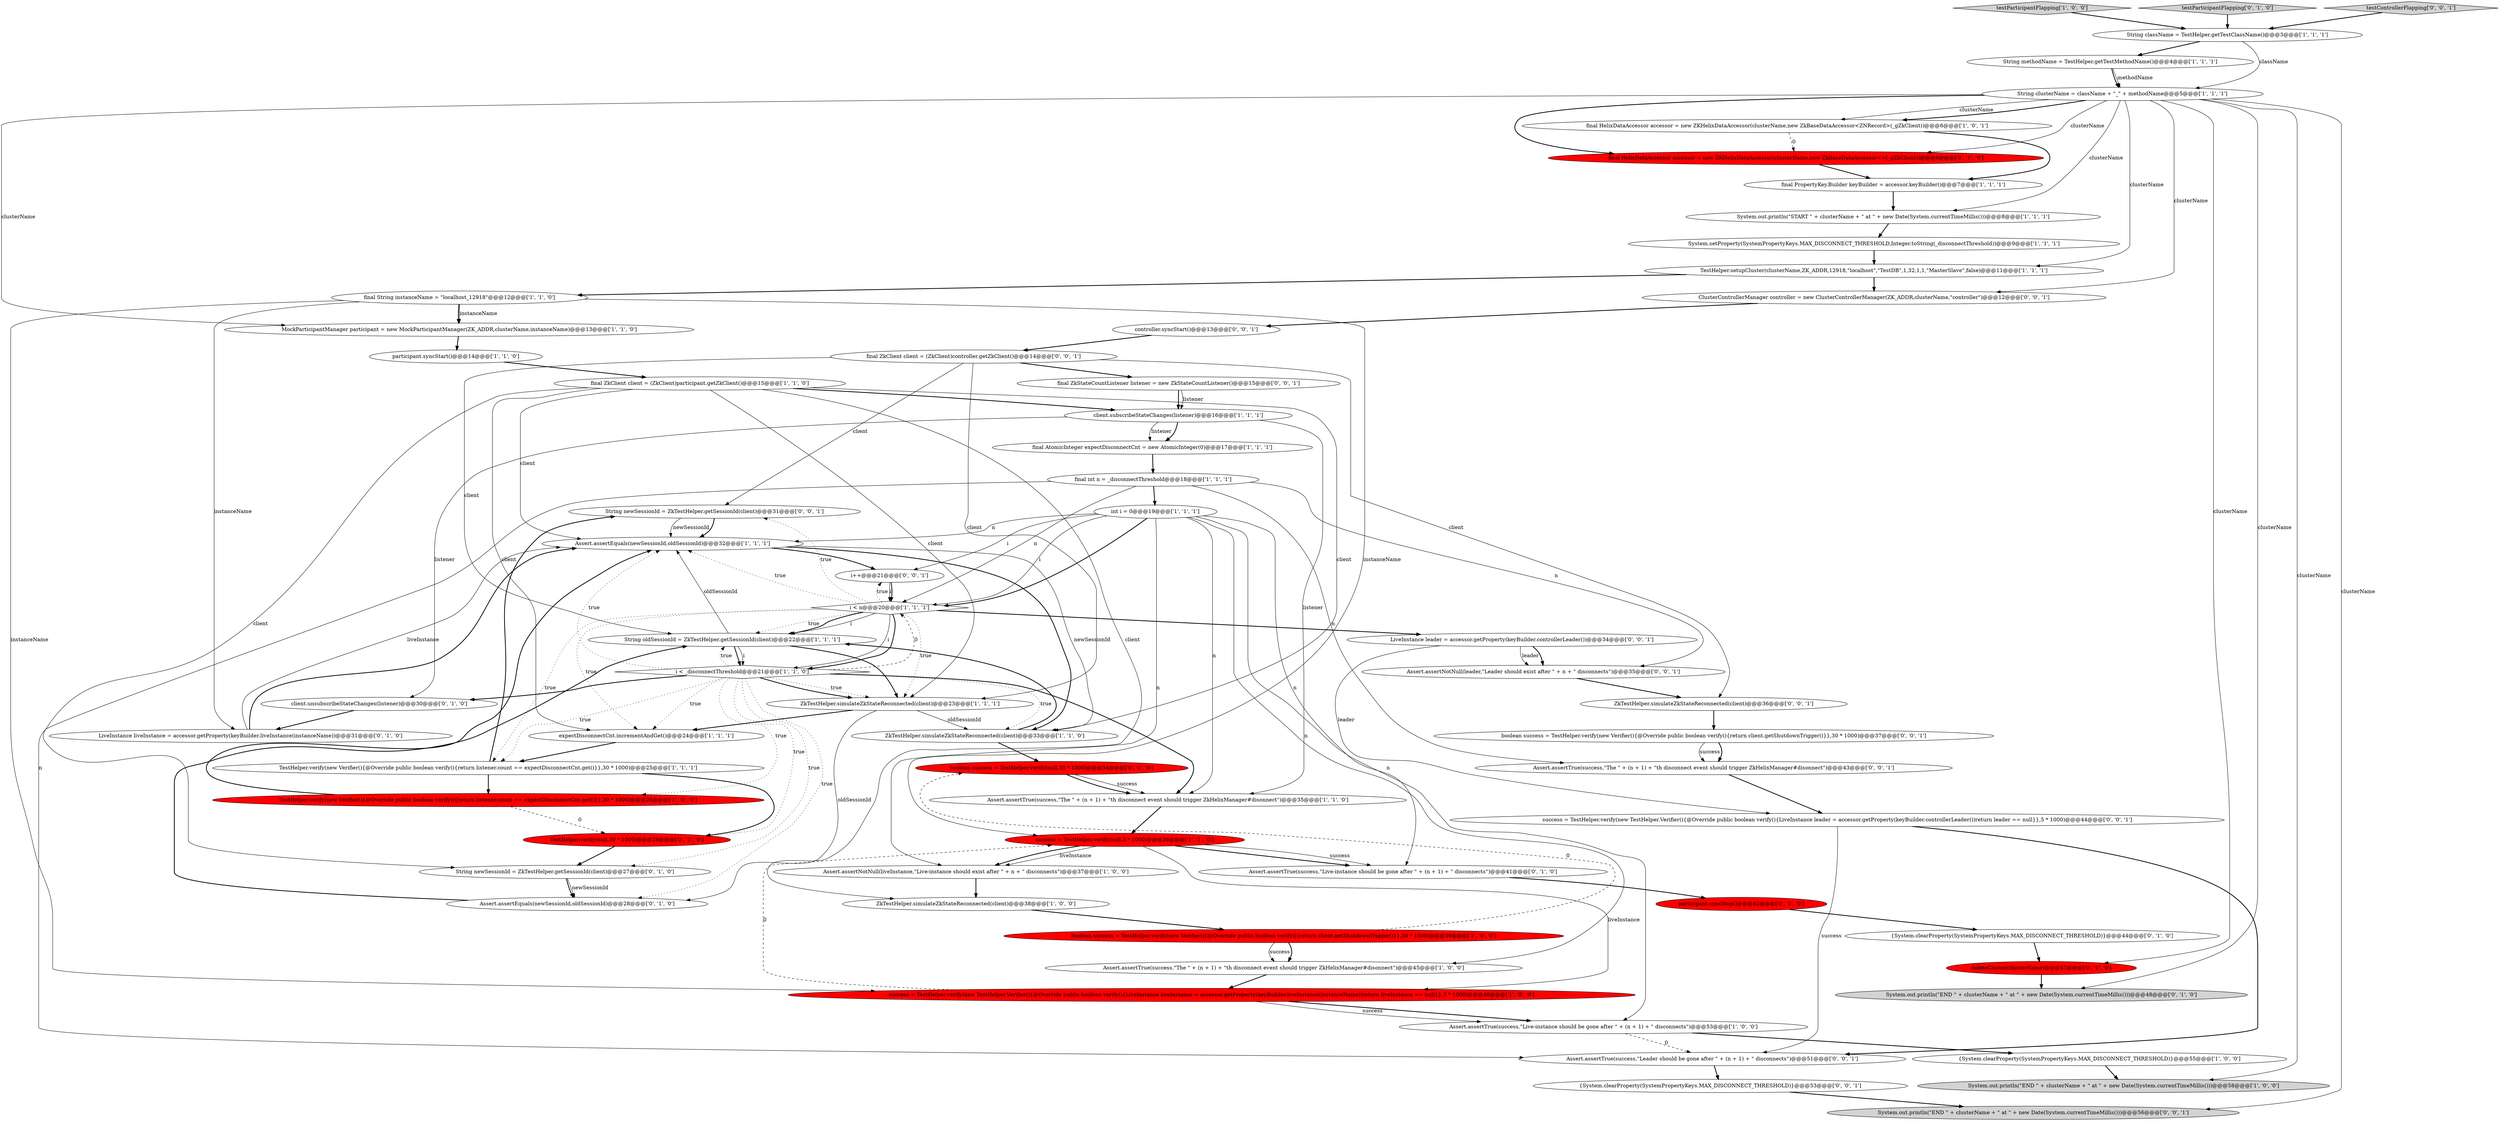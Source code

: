 digraph {
17 [style = filled, label = "System.out.println(\"END \" + clusterName + \" at \" + new Date(System.currentTimeMillis()))@@@58@@@['1', '0', '0']", fillcolor = lightgray, shape = ellipse image = "AAA0AAABBB1BBB"];
19 [style = filled, label = "ZkTestHelper.simulateZkStateReconnected(client)@@@38@@@['1', '0', '0']", fillcolor = white, shape = ellipse image = "AAA0AAABBB1BBB"];
56 [style = filled, label = "LiveInstance leader = accessor.getProperty(keyBuilder.controllerLeader())@@@34@@@['0', '0', '1']", fillcolor = white, shape = ellipse image = "AAA0AAABBB3BBB"];
23 [style = filled, label = "testParticipantFlapping['1', '0', '0']", fillcolor = lightgray, shape = diamond image = "AAA0AAABBB1BBB"];
39 [style = filled, label = "testParticipantFlapping['0', '1', '0']", fillcolor = lightgray, shape = diamond image = "AAA0AAABBB2BBB"];
44 [style = filled, label = "client.unsubscribeStateChanges(listener)@@@30@@@['0', '1', '0']", fillcolor = white, shape = ellipse image = "AAA0AAABBB2BBB"];
46 [style = filled, label = "System.out.println(\"END \" + clusterName + \" at \" + new Date(System.currentTimeMillis()))@@@48@@@['0', '1', '0']", fillcolor = lightgray, shape = ellipse image = "AAA0AAABBB2BBB"];
3 [style = filled, label = "Assert.assertEquals(newSessionId,oldSessionId)@@@32@@@['1', '1', '1']", fillcolor = white, shape = ellipse image = "AAA0AAABBB1BBB"];
52 [style = filled, label = "String newSessionId = ZkTestHelper.getSessionId(client)@@@31@@@['0', '0', '1']", fillcolor = white, shape = ellipse image = "AAA0AAABBB3BBB"];
30 [style = filled, label = "final AtomicInteger expectDisconnectCnt = new AtomicInteger(0)@@@17@@@['1', '1', '1']", fillcolor = white, shape = ellipse image = "AAA0AAABBB1BBB"];
41 [style = filled, label = "participant.syncStop()@@@42@@@['0', '1', '0']", fillcolor = red, shape = ellipse image = "AAA1AAABBB2BBB"];
64 [style = filled, label = "ClusterControllerManager controller = new ClusterControllerManager(ZK_ADDR,clusterName,\"controller\")@@@12@@@['0', '0', '1']", fillcolor = white, shape = ellipse image = "AAA0AAABBB3BBB"];
53 [style = filled, label = "ZkTestHelper.simulateZkStateReconnected(client)@@@36@@@['0', '0', '1']", fillcolor = white, shape = ellipse image = "AAA0AAABBB3BBB"];
33 [style = filled, label = "TestHelper.setupCluster(clusterName,ZK_ADDR,12918,\"localhost\",\"TestDB\",1,32,1,1,\"MasterSlave\",false)@@@11@@@['1', '1', '1']", fillcolor = white, shape = ellipse image = "AAA0AAABBB1BBB"];
62 [style = filled, label = "Assert.assertTrue(success,\"Leader should be gone after \" + (n + 1) + \" disconnects\")@@@51@@@['0', '0', '1']", fillcolor = white, shape = ellipse image = "AAA0AAABBB3BBB"];
27 [style = filled, label = "final int n = _disconnectThreshold@@@18@@@['1', '1', '1']", fillcolor = white, shape = ellipse image = "AAA0AAABBB1BBB"];
35 [style = filled, label = "i < n@@@20@@@['1', '1', '1']", fillcolor = white, shape = diamond image = "AAA0AAABBB1BBB"];
37 [style = filled, label = "deleteCluster(clusterName)@@@47@@@['0', '1', '0']", fillcolor = red, shape = ellipse image = "AAA1AAABBB2BBB"];
11 [style = filled, label = "success = TestHelper.verify(new TestHelper.Verifier(){@Override public boolean verify(){LiveInstance liveInstance = accessor.getProperty(keyBuilder.liveInstance(instanceName))return liveInstance == null}},3 * 1000)@@@46@@@['1', '0', '0']", fillcolor = red, shape = ellipse image = "AAA1AAABBB1BBB"];
63 [style = filled, label = "System.out.println(\"END \" + clusterName + \" at \" + new Date(System.currentTimeMillis()))@@@56@@@['0', '0', '1']", fillcolor = lightgray, shape = ellipse image = "AAA0AAABBB3BBB"];
2 [style = filled, label = "i < _disconnectThreshold@@@21@@@['1', '1', '0']", fillcolor = white, shape = diamond image = "AAA0AAABBB1BBB"];
48 [style = filled, label = "TestHelper.verify(null,30 * 1000)@@@26@@@['0', '1', '0']", fillcolor = red, shape = ellipse image = "AAA1AAABBB2BBB"];
8 [style = filled, label = "expectDisconnectCnt.incrementAndGet()@@@24@@@['1', '1', '1']", fillcolor = white, shape = ellipse image = "AAA0AAABBB1BBB"];
18 [style = filled, label = "String className = TestHelper.getTestClassName()@@@3@@@['1', '1', '1']", fillcolor = white, shape = ellipse image = "AAA0AAABBB1BBB"];
43 [style = filled, label = "String newSessionId = ZkTestHelper.getSessionId(client)@@@27@@@['0', '1', '0']", fillcolor = white, shape = ellipse image = "AAA0AAABBB2BBB"];
57 [style = filled, label = "boolean success = TestHelper.verify(new Verifier(){@Override public boolean verify(){return client.getShutdownTrigger()}},30 * 1000)@@@37@@@['0', '0', '1']", fillcolor = white, shape = ellipse image = "AAA0AAABBB3BBB"];
6 [style = filled, label = "Assert.assertTrue(success,\"The \" + (n + 1) + \"th disconnect event should trigger ZkHelixManager#disonnect\")@@@35@@@['1', '1', '0']", fillcolor = white, shape = ellipse image = "AAA0AAABBB1BBB"];
49 [style = filled, label = "{System.clearProperty(SystemPropertyKeys.MAX_DISCONNECT_THRESHOLD)}@@@53@@@['0', '0', '1']", fillcolor = white, shape = ellipse image = "AAA0AAABBB3BBB"];
26 [style = filled, label = "final String instanceName = \"localhost_12918\"@@@12@@@['1', '1', '0']", fillcolor = white, shape = ellipse image = "AAA0AAABBB1BBB"];
40 [style = filled, label = "{System.clearProperty(SystemPropertyKeys.MAX_DISCONNECT_THRESHOLD)}@@@44@@@['0', '1', '0']", fillcolor = white, shape = ellipse image = "AAA0AAABBB2BBB"];
5 [style = filled, label = "client.subscribeStateChanges(listener)@@@16@@@['1', '1', '1']", fillcolor = white, shape = ellipse image = "AAA0AAABBB1BBB"];
42 [style = filled, label = "boolean success = TestHelper.verify(null,30 * 1000)@@@34@@@['0', '1', '0']", fillcolor = red, shape = ellipse image = "AAA1AAABBB2BBB"];
58 [style = filled, label = "i++@@@21@@@['0', '0', '1']", fillcolor = white, shape = ellipse image = "AAA0AAABBB3BBB"];
61 [style = filled, label = "final ZkClient client = (ZkClient)controller.getZkClient()@@@14@@@['0', '0', '1']", fillcolor = white, shape = ellipse image = "AAA0AAABBB3BBB"];
12 [style = filled, label = "TestHelper.verify(new Verifier(){@Override public boolean verify(){return listener.count == expectDisconnectCnt.get()}},30 * 1000)@@@25@@@['1', '1', '1']", fillcolor = white, shape = ellipse image = "AAA0AAABBB1BBB"];
24 [style = filled, label = "String methodName = TestHelper.getTestMethodName()@@@4@@@['1', '1', '1']", fillcolor = white, shape = ellipse image = "AAA0AAABBB1BBB"];
1 [style = filled, label = "System.out.println(\"START \" + clusterName + \" at \" + new Date(System.currentTimeMillis()))@@@8@@@['1', '1', '1']", fillcolor = white, shape = ellipse image = "AAA0AAABBB1BBB"];
36 [style = filled, label = "Assert.assertTrue(success,\"Live-instance should be gone after \" + (n + 1) + \" disconnects\")@@@41@@@['0', '1', '0']", fillcolor = white, shape = ellipse image = "AAA0AAABBB2BBB"];
45 [style = filled, label = "final HelixDataAccessor accessor = new ZKHelixDataAccessor(clusterName,new ZkBaseDataAccessor<>(_gZkClient))@@@6@@@['0', '1', '0']", fillcolor = red, shape = ellipse image = "AAA1AAABBB2BBB"];
15 [style = filled, label = "MockParticipantManager participant = new MockParticipantManager(ZK_ADDR,clusterName,instanceName)@@@13@@@['1', '1', '0']", fillcolor = white, shape = ellipse image = "AAA0AAABBB1BBB"];
28 [style = filled, label = "System.setProperty(SystemPropertyKeys.MAX_DISCONNECT_THRESHOLD,Integer.toString(_disconnectThreshold))@@@9@@@['1', '1', '1']", fillcolor = white, shape = ellipse image = "AAA0AAABBB1BBB"];
7 [style = filled, label = "participant.syncStart()@@@14@@@['1', '1', '0']", fillcolor = white, shape = ellipse image = "AAA0AAABBB1BBB"];
32 [style = filled, label = "{System.clearProperty(SystemPropertyKeys.MAX_DISCONNECT_THRESHOLD)}@@@55@@@['1', '0', '0']", fillcolor = white, shape = ellipse image = "AAA0AAABBB1BBB"];
47 [style = filled, label = "Assert.assertEquals(newSessionId,oldSessionId)@@@28@@@['0', '1', '0']", fillcolor = white, shape = ellipse image = "AAA0AAABBB2BBB"];
4 [style = filled, label = "final HelixDataAccessor accessor = new ZKHelixDataAccessor(clusterName,new ZkBaseDataAccessor<ZNRecord>(_gZkClient))@@@6@@@['1', '0', '1']", fillcolor = white, shape = ellipse image = "AAA0AAABBB1BBB"];
59 [style = filled, label = "Assert.assertTrue(success,\"The \" + (n + 1) + \"th disconnect event should trigger ZkHelixManager#disonnect\")@@@43@@@['0', '0', '1']", fillcolor = white, shape = ellipse image = "AAA0AAABBB3BBB"];
31 [style = filled, label = "boolean success = TestHelper.verify(new Verifier(){@Override public boolean verify(){return client.getShutdownTrigger()}},30 * 1000)@@@39@@@['1', '0', '0']", fillcolor = red, shape = ellipse image = "AAA1AAABBB1BBB"];
54 [style = filled, label = "success = TestHelper.verify(new TestHelper.Verifier(){@Override public boolean verify(){LiveInstance leader = accessor.getProperty(keyBuilder.controllerLeader())return leader == null}},5 * 1000)@@@44@@@['0', '0', '1']", fillcolor = white, shape = ellipse image = "AAA0AAABBB3BBB"];
13 [style = filled, label = "TestHelper.verify(new Verifier(){@Override public boolean verify(){return listener.count == expectDisconnectCnt.get()}},30 * 1000)@@@26@@@['1', '0', '0']", fillcolor = red, shape = ellipse image = "AAA1AAABBB1BBB"];
55 [style = filled, label = "Assert.assertNotNull(leader,\"Leader should exist after \" + n + \" disconnects\")@@@35@@@['0', '0', '1']", fillcolor = white, shape = ellipse image = "AAA0AAABBB3BBB"];
20 [style = filled, label = "final ZkClient client = (ZkClient)participant.getZkClient()@@@15@@@['1', '1', '0']", fillcolor = white, shape = ellipse image = "AAA0AAABBB1BBB"];
10 [style = filled, label = "success = TestHelper.verify(null,3 * 1000)@@@36@@@['1', '1', '0']", fillcolor = red, shape = ellipse image = "AAA1AAABBB1BBB"];
60 [style = filled, label = "testControllerFlapping['0', '0', '1']", fillcolor = lightgray, shape = diamond image = "AAA0AAABBB3BBB"];
14 [style = filled, label = "Assert.assertTrue(success,\"Live-instance should be gone after \" + (n + 1) + \" disconnects\")@@@53@@@['1', '0', '0']", fillcolor = white, shape = ellipse image = "AAA0AAABBB1BBB"];
0 [style = filled, label = "final PropertyKey.Builder keyBuilder = accessor.keyBuilder()@@@7@@@['1', '1', '1']", fillcolor = white, shape = ellipse image = "AAA0AAABBB1BBB"];
21 [style = filled, label = "Assert.assertTrue(success,\"The \" + (n + 1) + \"th disconnect event should trigger ZkHelixManager#disonnect\")@@@45@@@['1', '0', '0']", fillcolor = white, shape = ellipse image = "AAA0AAABBB1BBB"];
50 [style = filled, label = "final ZkStateCountListener listener = new ZkStateCountListener()@@@15@@@['0', '0', '1']", fillcolor = white, shape = ellipse image = "AAA0AAABBB3BBB"];
51 [style = filled, label = "controller.syncStart()@@@13@@@['0', '0', '1']", fillcolor = white, shape = ellipse image = "AAA0AAABBB3BBB"];
38 [style = filled, label = "LiveInstance liveInstance = accessor.getProperty(keyBuilder.liveInstance(instanceName))@@@31@@@['0', '1', '0']", fillcolor = white, shape = ellipse image = "AAA0AAABBB2BBB"];
22 [style = filled, label = "ZkTestHelper.simulateZkStateReconnected(client)@@@23@@@['1', '1', '1']", fillcolor = white, shape = ellipse image = "AAA0AAABBB1BBB"];
34 [style = filled, label = "String clusterName = className + \"_\" + methodName@@@5@@@['1', '1', '1']", fillcolor = white, shape = ellipse image = "AAA0AAABBB1BBB"];
16 [style = filled, label = "int i = 0@@@19@@@['1', '1', '1']", fillcolor = white, shape = ellipse image = "AAA0AAABBB1BBB"];
29 [style = filled, label = "Assert.assertNotNull(liveInstance,\"Live-instance should exist after \" + n + \" disconnects\")@@@37@@@['1', '0', '0']", fillcolor = white, shape = ellipse image = "AAA0AAABBB1BBB"];
25 [style = filled, label = "String oldSessionId = ZkTestHelper.getSessionId(client)@@@22@@@['1', '1', '1']", fillcolor = white, shape = ellipse image = "AAA0AAABBB1BBB"];
9 [style = filled, label = "ZkTestHelper.simulateZkStateReconnected(client)@@@33@@@['1', '1', '0']", fillcolor = white, shape = ellipse image = "AAA0AAABBB1BBB"];
35->2 [style = solid, label="i"];
34->33 [style = solid, label="clusterName"];
64->51 [style = bold, label=""];
25->2 [style = solid, label="i"];
25->22 [style = bold, label=""];
2->22 [style = dotted, label="true"];
11->14 [style = bold, label=""];
2->6 [style = bold, label=""];
16->14 [style = solid, label="n"];
10->29 [style = solid, label="liveInstance"];
24->34 [style = bold, label=""];
20->3 [style = solid, label="client"];
61->22 [style = solid, label="client"];
31->21 [style = bold, label=""];
57->59 [style = bold, label=""];
35->12 [style = dotted, label="true"];
35->8 [style = dotted, label="true"];
58->35 [style = solid, label="i"];
25->3 [style = solid, label="oldSessionId"];
20->9 [style = solid, label="client"];
39->18 [style = bold, label=""];
22->8 [style = bold, label=""];
2->25 [style = dotted, label="true"];
1->28 [style = bold, label=""];
35->25 [style = solid, label="i"];
50->5 [style = bold, label=""];
34->15 [style = solid, label="clusterName"];
51->61 [style = bold, label=""];
34->64 [style = solid, label="clusterName"];
48->43 [style = bold, label=""];
2->44 [style = bold, label=""];
2->48 [style = dotted, label="true"];
45->0 [style = bold, label=""];
26->15 [style = bold, label=""];
62->49 [style = bold, label=""];
49->63 [style = bold, label=""];
5->30 [style = bold, label=""];
35->22 [style = dotted, label="true"];
56->55 [style = solid, label="leader"];
59->54 [style = bold, label=""];
2->8 [style = dotted, label="true"];
40->37 [style = bold, label=""];
2->3 [style = dotted, label="true"];
16->36 [style = solid, label="n"];
2->47 [style = dotted, label="true"];
20->8 [style = solid, label="client"];
36->41 [style = bold, label=""];
3->9 [style = solid, label="newSessionId"];
30->27 [style = bold, label=""];
58->35 [style = bold, label=""];
26->38 [style = solid, label="instanceName"];
54->62 [style = bold, label=""];
27->55 [style = solid, label="n"];
34->45 [style = solid, label="clusterName"];
12->48 [style = bold, label=""];
24->34 [style = solid, label="methodName"];
20->43 [style = solid, label="client"];
43->47 [style = solid, label="newSessionId"];
27->16 [style = bold, label=""];
25->2 [style = bold, label=""];
44->38 [style = bold, label=""];
4->0 [style = bold, label=""];
52->3 [style = solid, label="newSessionId"];
56->54 [style = solid, label="leader"];
57->59 [style = solid, label="success"];
43->47 [style = bold, label=""];
37->46 [style = bold, label=""];
47->25 [style = bold, label=""];
21->11 [style = bold, label=""];
38->3 [style = solid, label="liveInstance"];
16->21 [style = solid, label="n"];
54->62 [style = solid, label="success"];
2->12 [style = dotted, label="true"];
16->58 [style = solid, label="i"];
3->58 [style = bold, label=""];
5->44 [style = solid, label="listener"];
16->35 [style = solid, label="i"];
32->17 [style = bold, label=""];
61->25 [style = solid, label="client"];
35->25 [style = dotted, label="true"];
18->24 [style = bold, label=""];
20->19 [style = solid, label="client"];
9->42 [style = bold, label=""];
10->11 [style = solid, label="liveInstance"];
2->35 [style = dashed, label="0"];
27->35 [style = solid, label="n"];
22->9 [style = solid, label="oldSessionId"];
35->2 [style = bold, label=""];
16->3 [style = solid, label="n"];
16->6 [style = solid, label="n"];
31->42 [style = dashed, label="0"];
26->10 [style = solid, label="instanceName"];
7->20 [style = bold, label=""];
13->48 [style = dashed, label="0"];
38->3 [style = bold, label=""];
35->58 [style = dotted, label="true"];
33->26 [style = bold, label=""];
61->53 [style = solid, label="client"];
26->15 [style = solid, label="instanceName"];
35->25 [style = bold, label=""];
4->45 [style = dashed, label="0"];
3->9 [style = bold, label=""];
12->13 [style = bold, label=""];
60->18 [style = bold, label=""];
2->9 [style = dotted, label="true"];
29->19 [style = bold, label=""];
5->6 [style = solid, label="listener"];
41->40 [style = bold, label=""];
0->1 [style = bold, label=""];
6->10 [style = bold, label=""];
42->6 [style = solid, label="success"];
61->52 [style = solid, label="client"];
27->59 [style = solid, label="n"];
14->32 [style = bold, label=""];
23->18 [style = bold, label=""];
8->12 [style = bold, label=""];
11->14 [style = solid, label="success"];
11->10 [style = dashed, label="0"];
22->47 [style = solid, label="oldSessionId"];
34->37 [style = solid, label="clusterName"];
15->7 [style = bold, label=""];
35->52 [style = dotted, label="true"];
19->31 [style = bold, label=""];
53->57 [style = bold, label=""];
14->62 [style = dashed, label="0"];
2->43 [style = dotted, label="true"];
34->45 [style = bold, label=""];
35->3 [style = dotted, label="true"];
34->1 [style = solid, label="clusterName"];
50->5 [style = solid, label="listener"];
10->36 [style = solid, label="success"];
35->56 [style = bold, label=""];
34->17 [style = solid, label="clusterName"];
20->22 [style = solid, label="client"];
34->4 [style = solid, label="clusterName"];
10->36 [style = bold, label=""];
20->5 [style = bold, label=""];
18->34 [style = solid, label="className"];
28->33 [style = bold, label=""];
13->3 [style = bold, label=""];
10->29 [style = bold, label=""];
42->6 [style = bold, label=""];
34->63 [style = solid, label="clusterName"];
9->25 [style = bold, label=""];
31->21 [style = solid, label="success"];
55->53 [style = bold, label=""];
34->46 [style = solid, label="clusterName"];
61->50 [style = bold, label=""];
34->4 [style = bold, label=""];
12->52 [style = bold, label=""];
52->3 [style = bold, label=""];
16->35 [style = bold, label=""];
2->22 [style = bold, label=""];
16->29 [style = solid, label="n"];
5->30 [style = solid, label="listener"];
33->64 [style = bold, label=""];
26->11 [style = solid, label="instanceName"];
2->13 [style = dotted, label="true"];
56->55 [style = bold, label=""];
27->62 [style = solid, label="n"];
}
